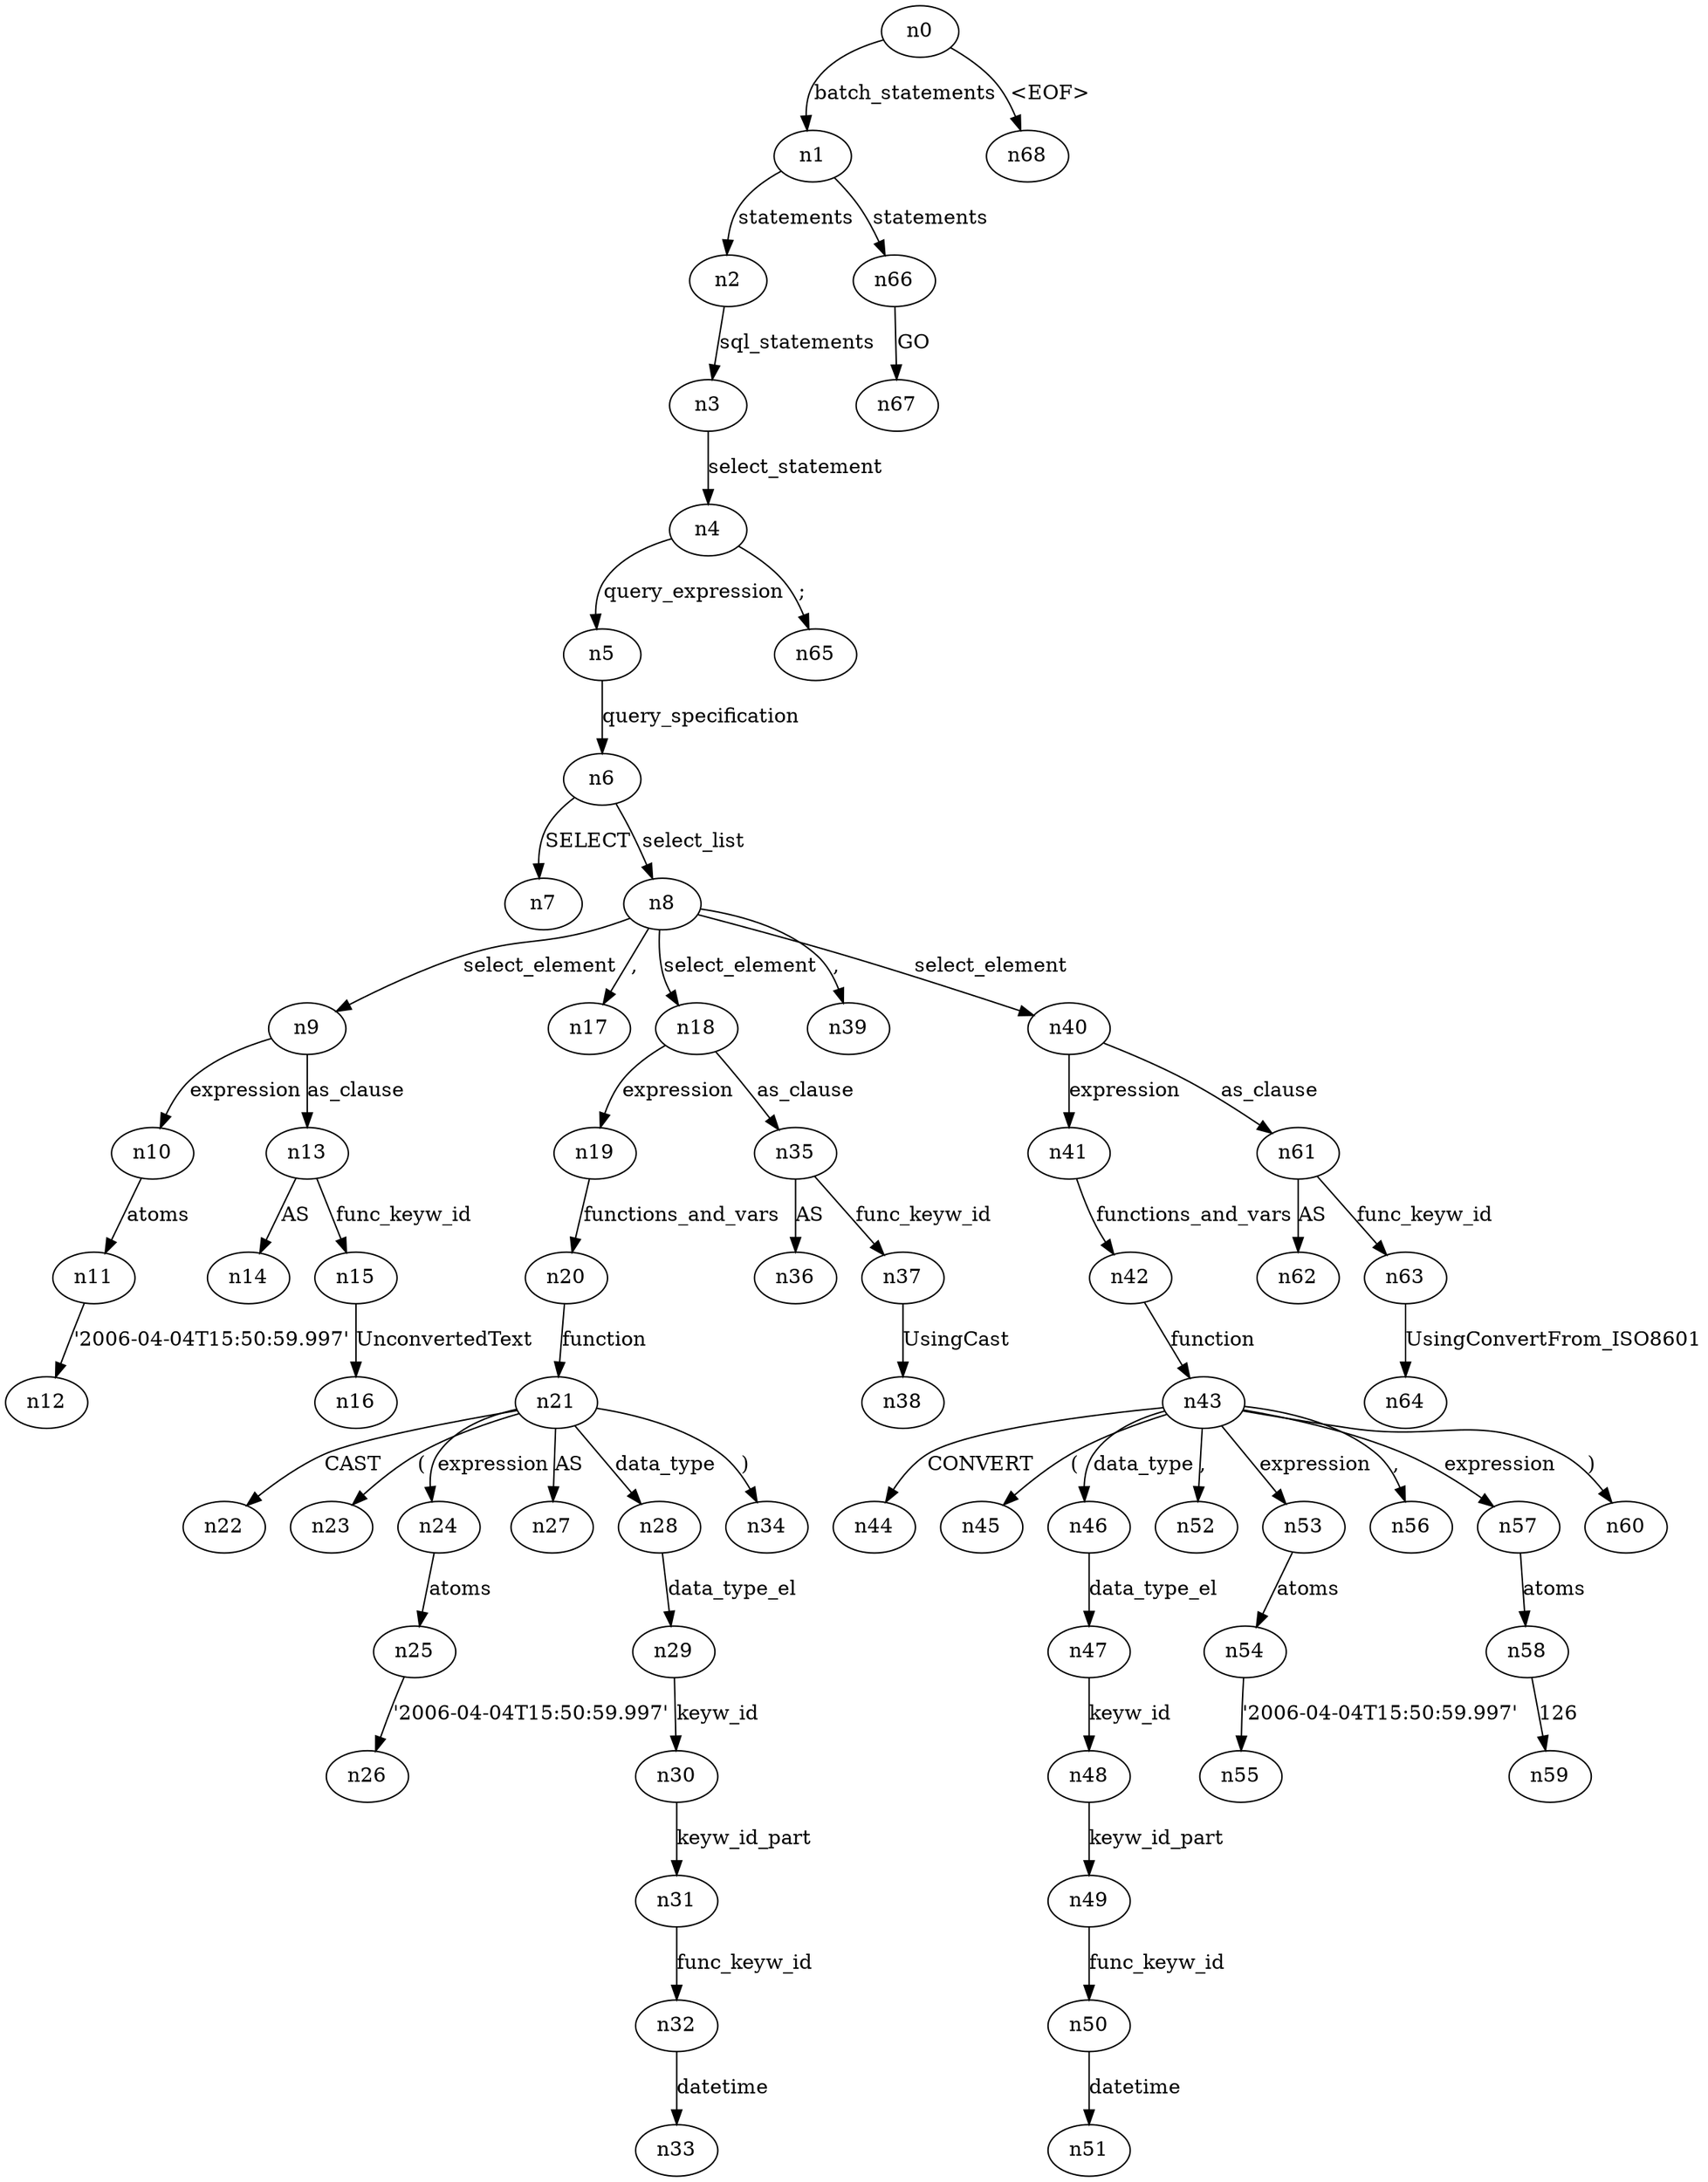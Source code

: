 digraph ParseTree {
  n0 -> n1 [label="batch_statements"];
  n1 -> n2 [label="statements"];
  n2 -> n3 [label="sql_statements"];
  n3 -> n4 [label="select_statement"];
  n4 -> n5 [label="query_expression"];
  n5 -> n6 [label="query_specification"];
  n6 -> n7 [label="SELECT"];
  n6 -> n8 [label="select_list"];
  n8 -> n9 [label="select_element"];
  n9 -> n10 [label="expression"];
  n10 -> n11 [label="atoms"];
  n11 -> n12 [label="'2006-04-04T15:50:59.997'"];
  n9 -> n13 [label="as_clause"];
  n13 -> n14 [label="AS"];
  n13 -> n15 [label="func_keyw_id"];
  n15 -> n16 [label="UnconvertedText"];
  n8 -> n17 [label=","];
  n8 -> n18 [label="select_element"];
  n18 -> n19 [label="expression"];
  n19 -> n20 [label="functions_and_vars"];
  n20 -> n21 [label="function"];
  n21 -> n22 [label="CAST"];
  n21 -> n23 [label="("];
  n21 -> n24 [label="expression"];
  n24 -> n25 [label="atoms"];
  n25 -> n26 [label="'2006-04-04T15:50:59.997'"];
  n21 -> n27 [label="AS"];
  n21 -> n28 [label="data_type"];
  n28 -> n29 [label="data_type_el"];
  n29 -> n30 [label="keyw_id"];
  n30 -> n31 [label="keyw_id_part"];
  n31 -> n32 [label="func_keyw_id"];
  n32 -> n33 [label="datetime"];
  n21 -> n34 [label=")"];
  n18 -> n35 [label="as_clause"];
  n35 -> n36 [label="AS"];
  n35 -> n37 [label="func_keyw_id"];
  n37 -> n38 [label="UsingCast"];
  n8 -> n39 [label=","];
  n8 -> n40 [label="select_element"];
  n40 -> n41 [label="expression"];
  n41 -> n42 [label="functions_and_vars"];
  n42 -> n43 [label="function"];
  n43 -> n44 [label="CONVERT"];
  n43 -> n45 [label="("];
  n43 -> n46 [label="data_type"];
  n46 -> n47 [label="data_type_el"];
  n47 -> n48 [label="keyw_id"];
  n48 -> n49 [label="keyw_id_part"];
  n49 -> n50 [label="func_keyw_id"];
  n50 -> n51 [label="datetime"];
  n43 -> n52 [label=","];
  n43 -> n53 [label="expression"];
  n53 -> n54 [label="atoms"];
  n54 -> n55 [label="'2006-04-04T15:50:59.997'"];
  n43 -> n56 [label=","];
  n43 -> n57 [label="expression"];
  n57 -> n58 [label="atoms"];
  n58 -> n59 [label="126"];
  n43 -> n60 [label=")"];
  n40 -> n61 [label="as_clause"];
  n61 -> n62 [label="AS"];
  n61 -> n63 [label="func_keyw_id"];
  n63 -> n64 [label="UsingConvertFrom_ISO8601"];
  n4 -> n65 [label=";"];
  n1 -> n66 [label="statements"];
  n66 -> n67 [label="GO"];
  n0 -> n68 [label="<EOF>"];
}